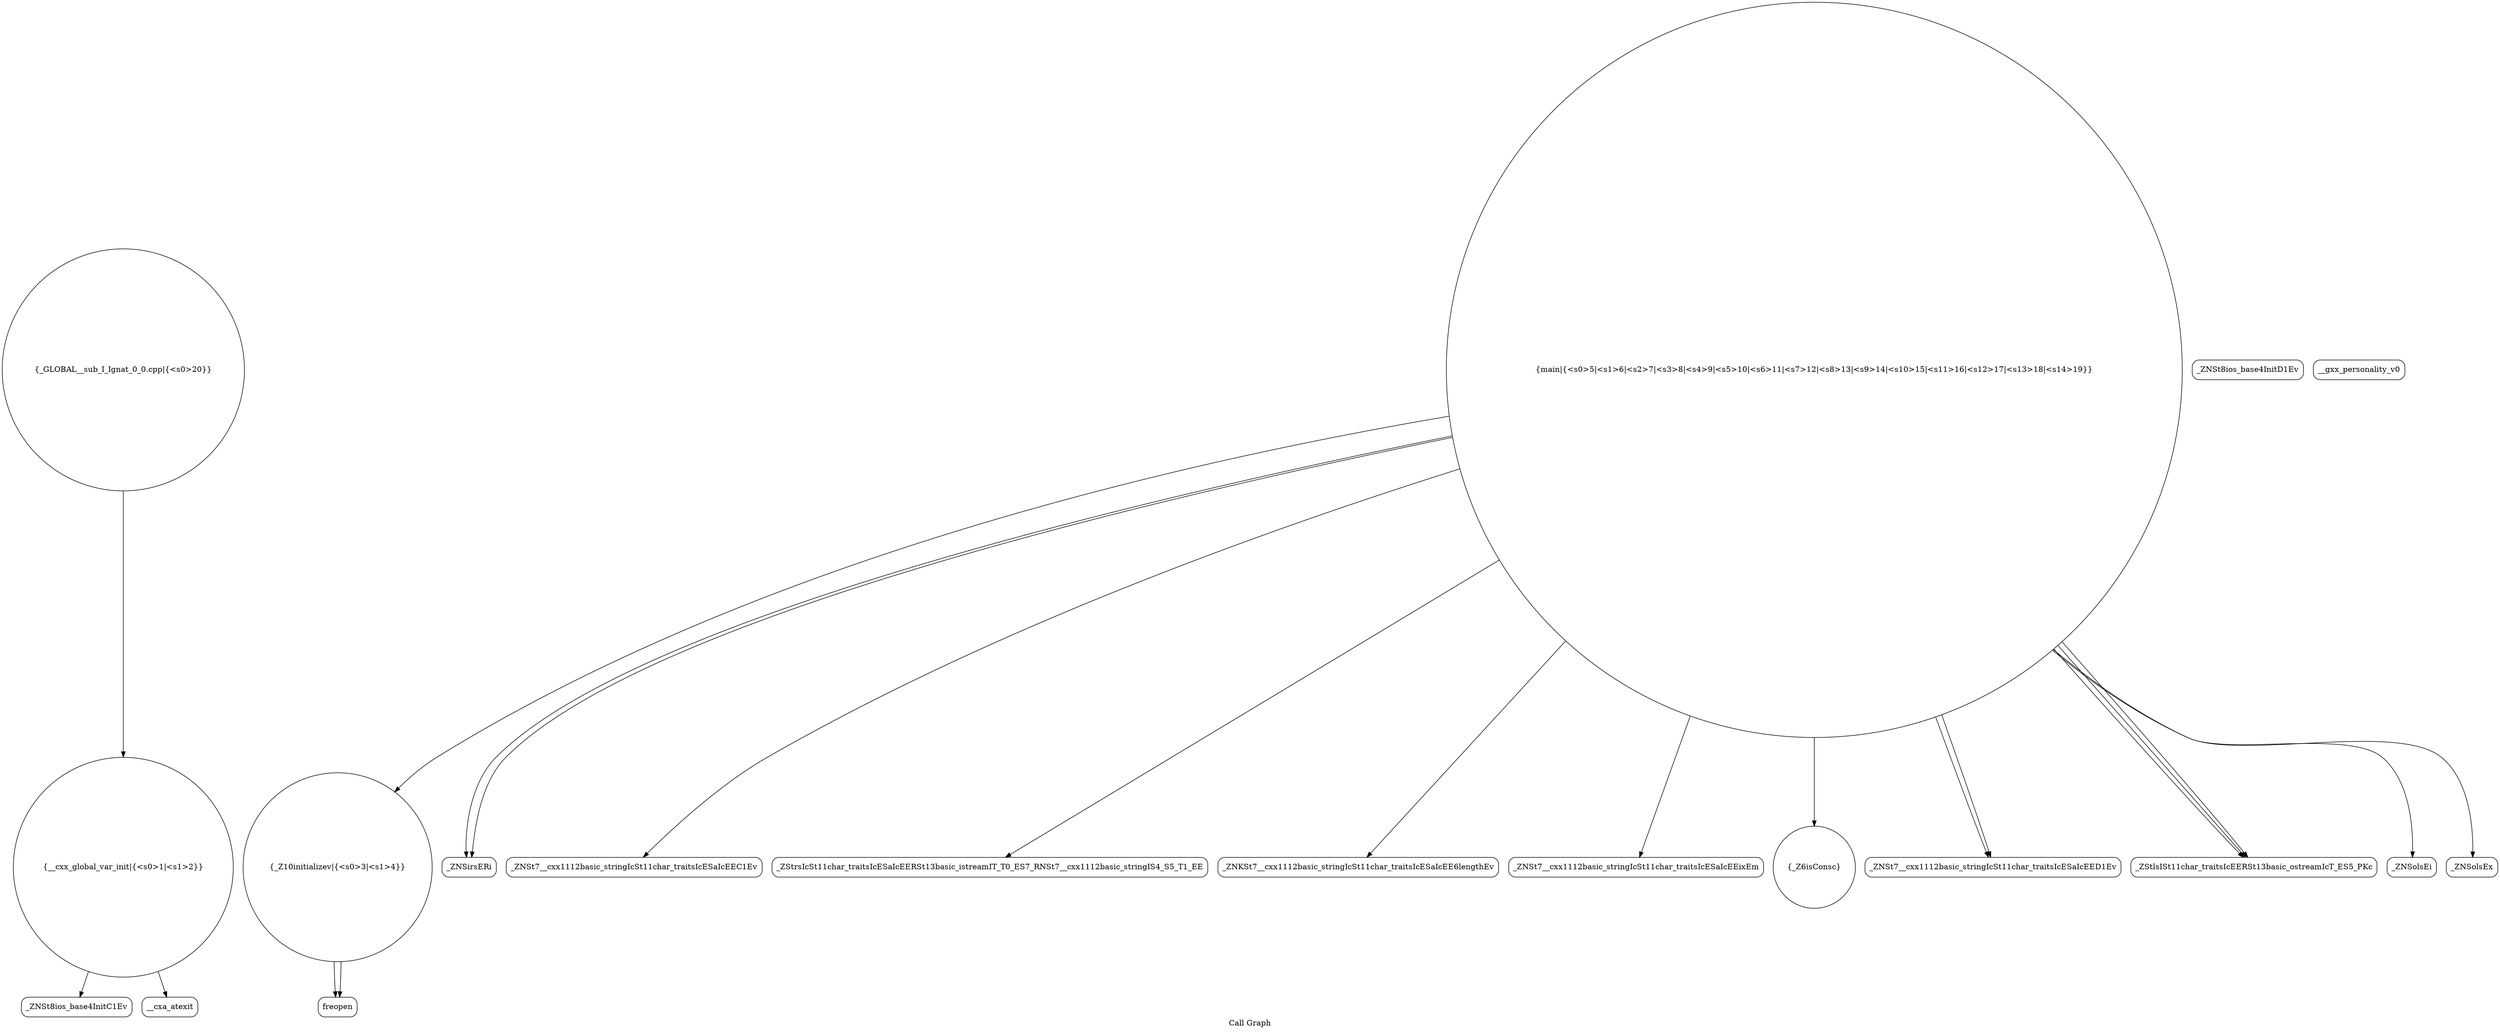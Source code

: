 digraph "Call Graph" {
	label="Call Graph";

	Node0x55a05b23a4f0 [shape=record,shape=circle,label="{__cxx_global_var_init|{<s0>1|<s1>2}}"];
	Node0x55a05b23a4f0:s0 -> Node0x55a05b270cb0[color=black];
	Node0x55a05b23a4f0:s1 -> Node0x55a05b270db0[color=black];
	Node0x55a05b270fb0 [shape=record,shape=circle,label="{main|{<s0>5|<s1>6|<s2>7|<s3>8|<s4>9|<s5>10|<s6>11|<s7>12|<s8>13|<s9>14|<s10>15|<s11>16|<s12>17|<s13>18|<s14>19}}"];
	Node0x55a05b270fb0:s0 -> Node0x55a05b270e30[color=black];
	Node0x55a05b270fb0:s1 -> Node0x55a05b271030[color=black];
	Node0x55a05b270fb0:s2 -> Node0x55a05b2710b0[color=black];
	Node0x55a05b270fb0:s3 -> Node0x55a05b271130[color=black];
	Node0x55a05b270fb0:s4 -> Node0x55a05b271030[color=black];
	Node0x55a05b270fb0:s5 -> Node0x55a05b271230[color=black];
	Node0x55a05b270fb0:s6 -> Node0x55a05b2712b0[color=black];
	Node0x55a05b270fb0:s7 -> Node0x55a05b270f30[color=black];
	Node0x55a05b270fb0:s8 -> Node0x55a05b2714b0[color=black];
	Node0x55a05b270fb0:s9 -> Node0x55a05b271330[color=black];
	Node0x55a05b270fb0:s10 -> Node0x55a05b2713b0[color=black];
	Node0x55a05b270fb0:s11 -> Node0x55a05b271330[color=black];
	Node0x55a05b270fb0:s12 -> Node0x55a05b271430[color=black];
	Node0x55a05b270fb0:s13 -> Node0x55a05b271330[color=black];
	Node0x55a05b270fb0:s14 -> Node0x55a05b2714b0[color=black];
	Node0x55a05b271330 [shape=record,shape=Mrecord,label="{_ZStlsISt11char_traitsIcEERSt13basic_ostreamIcT_ES5_PKc}"];
	Node0x55a05b270d30 [shape=record,shape=Mrecord,label="{_ZNSt8ios_base4InitD1Ev}"];
	Node0x55a05b2710b0 [shape=record,shape=Mrecord,label="{_ZNSt7__cxx1112basic_stringIcSt11char_traitsIcESaIcEEC1Ev}"];
	Node0x55a05b271430 [shape=record,shape=Mrecord,label="{_ZNSolsEx}"];
	Node0x55a05b270e30 [shape=record,shape=circle,label="{_Z10initializev|{<s0>3|<s1>4}}"];
	Node0x55a05b270e30:s0 -> Node0x55a05b270eb0[color=black];
	Node0x55a05b270e30:s1 -> Node0x55a05b270eb0[color=black];
	Node0x55a05b2711b0 [shape=record,shape=Mrecord,label="{__gxx_personality_v0}"];
	Node0x55a05b271530 [shape=record,shape=circle,label="{_GLOBAL__sub_I_Ignat_0_0.cpp|{<s0>20}}"];
	Node0x55a05b271530:s0 -> Node0x55a05b23a4f0[color=black];
	Node0x55a05b270f30 [shape=record,shape=circle,label="{_Z6isConsc}"];
	Node0x55a05b2712b0 [shape=record,shape=Mrecord,label="{_ZNSt7__cxx1112basic_stringIcSt11char_traitsIcESaIcEEixEm}"];
	Node0x55a05b270cb0 [shape=record,shape=Mrecord,label="{_ZNSt8ios_base4InitC1Ev}"];
	Node0x55a05b271030 [shape=record,shape=Mrecord,label="{_ZNSirsERi}"];
	Node0x55a05b2713b0 [shape=record,shape=Mrecord,label="{_ZNSolsEi}"];
	Node0x55a05b270db0 [shape=record,shape=Mrecord,label="{__cxa_atexit}"];
	Node0x55a05b271130 [shape=record,shape=Mrecord,label="{_ZStrsIcSt11char_traitsIcESaIcEERSt13basic_istreamIT_T0_ES7_RNSt7__cxx1112basic_stringIS4_S5_T1_EE}"];
	Node0x55a05b2714b0 [shape=record,shape=Mrecord,label="{_ZNSt7__cxx1112basic_stringIcSt11char_traitsIcESaIcEED1Ev}"];
	Node0x55a05b270eb0 [shape=record,shape=Mrecord,label="{freopen}"];
	Node0x55a05b271230 [shape=record,shape=Mrecord,label="{_ZNKSt7__cxx1112basic_stringIcSt11char_traitsIcESaIcEE6lengthEv}"];
}
